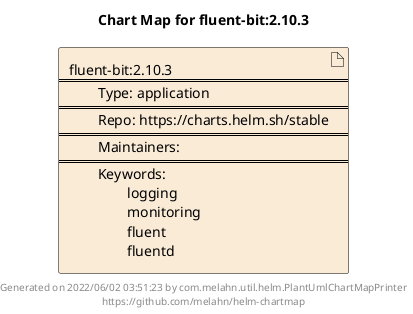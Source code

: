 @startuml
skinparam linetype ortho
skinparam backgroundColor white
skinparam usecaseBorderColor black
skinparam usecaseArrowColor LightSlateGray
skinparam artifactBorderColor black
skinparam artifactArrowColor LightSlateGray

title Chart Map for fluent-bit:2.10.3

'There is one referenced Helm Chart
artifact "fluent-bit:2.10.3\n====\n\tType: application\n====\n\tRepo: https://charts.helm.sh/stable\n====\n\tMaintainers: \n====\n\tKeywords: \n\t\tlogging\n\t\tmonitoring\n\t\tfluent\n\t\tfluentd" as fluent_bit_2_10_3 #AntiqueWhite

'There are 0 referenced Docker Images

'Chart Dependencies

center footer Generated on 2022/06/02 03:51:23 by com.melahn.util.helm.PlantUmlChartMapPrinter\nhttps://github.com/melahn/helm-chartmap
@enduml
